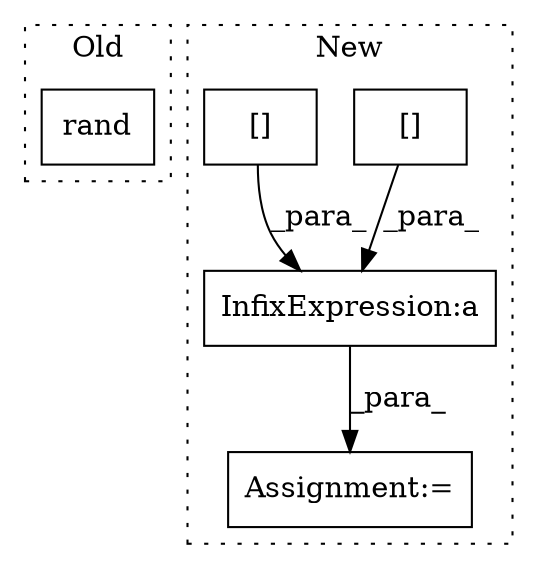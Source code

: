 digraph G {
subgraph cluster0 {
1 [label="rand" a="32" s="434,468" l="5,1" shape="box"];
label = "Old";
style="dotted";
}
subgraph cluster1 {
2 [label="[]" a="2" s="864,880" l="15,1" shape="box"];
3 [label="InfixExpression:a" a="27" s="861" l="3" shape="box"];
4 [label="[]" a="2" s="844,860" l="15,1" shape="box"];
5 [label="Assignment:=" a="7" s="842" l="1" shape="box"];
label = "New";
style="dotted";
}
2 -> 3 [label="_para_"];
3 -> 5 [label="_para_"];
4 -> 3 [label="_para_"];
}
